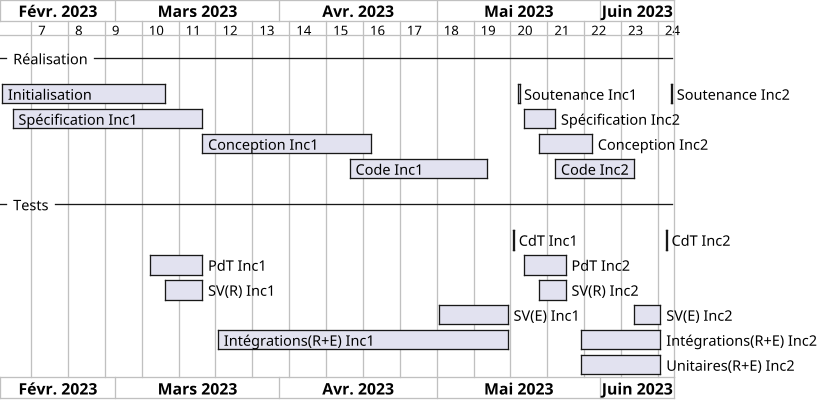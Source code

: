 @startgantt
language fr
printscale weekly
scale 1200*400

Project starts 2023-02-07

--Réalisation--
[Initialisation] starts 2023-02-07
[Spécification Inc1] starts 2023-02-09
[Conception Inc1] starts 2023-03-17
[Code Inc1] starts 2023-04-14
[Soutenance Inc1] starts 2023-05-16
[Soutenance Inc1] displays on same row as [Initialisation]

[Initialisation] ends 2023-03-10
[Spécification Inc1] ends 2023-03-17
[Conception Inc1] ends 2023-04-18
[Code Inc1] ends 2023-05-10

[Spécification Inc2] starts 2023-05-17
[Spécification Inc2] displays on same row as [Spécification Inc1]
[Conception Inc2] starts 2023-05-20
[Conception Inc2] displays on same row as [Conception Inc1]
[Code Inc2] starts 2023-05-23
[Code Inc2] displays on same row as [Code Inc1]
[Soutenance Inc2] starts 2023-06-14
[Soutenance Inc2] displays on same row as [Soutenance Inc1]

[Spécification Inc2] ends 2023-05-23
[Conception Inc2] ends 2023-05-30
[Code Inc2] ends 2023-06-07

--Tests--
[CdT Inc1] starts 2023-05-15
[PdT Inc1] starts 2023-03-07
[SV(R) Inc1] starts 2023-03-10
[SV(E) Inc1] starts 2023-05-01
[Intégrations(R+E) Inc1] starts 2023-03-20

[PdT Inc1] ends 2023-03-17
[SV(R) Inc1] ends 2023-03-17
[SV(E) Inc1] ends 2023-05-14
[Intégrations(R+E) Inc1] ends 2023-05-14

[CdT Inc2] starts 2023-06-13
[CdT Inc2] displays on same row as [CdT Inc1]
[PdT Inc2] starts 2023-05-17
[PdT Inc2] displays on same row as [PdT Inc1]
[SV(R) Inc2] starts 2023-05-20
[SV(R) Inc2] displays on same row as [SV(R) Inc1]
[SV(E) Inc2] starts 2023-06-07
[SV(E) Inc2] displays on same row as [SV(E) Inc1]
[Intégrations(R+E) Inc2] starts 2023-05-28
[Intégrations(R+E) Inc2] displays on same row as [Intégrations(R+E) Inc1]
[Unitaires(R+E) Inc2] starts 2023-05-28

[PdT Inc2] ends 2023-05-25
[SV(R) Inc2] ends 2023-05-25
[SV(E) Inc2] ends 2023-06-12
[Intégrations(R+E) Inc2] ends 2023-06-12
[Unitaires(R+E) Inc2] ends 2023-06-12

@endgantt
